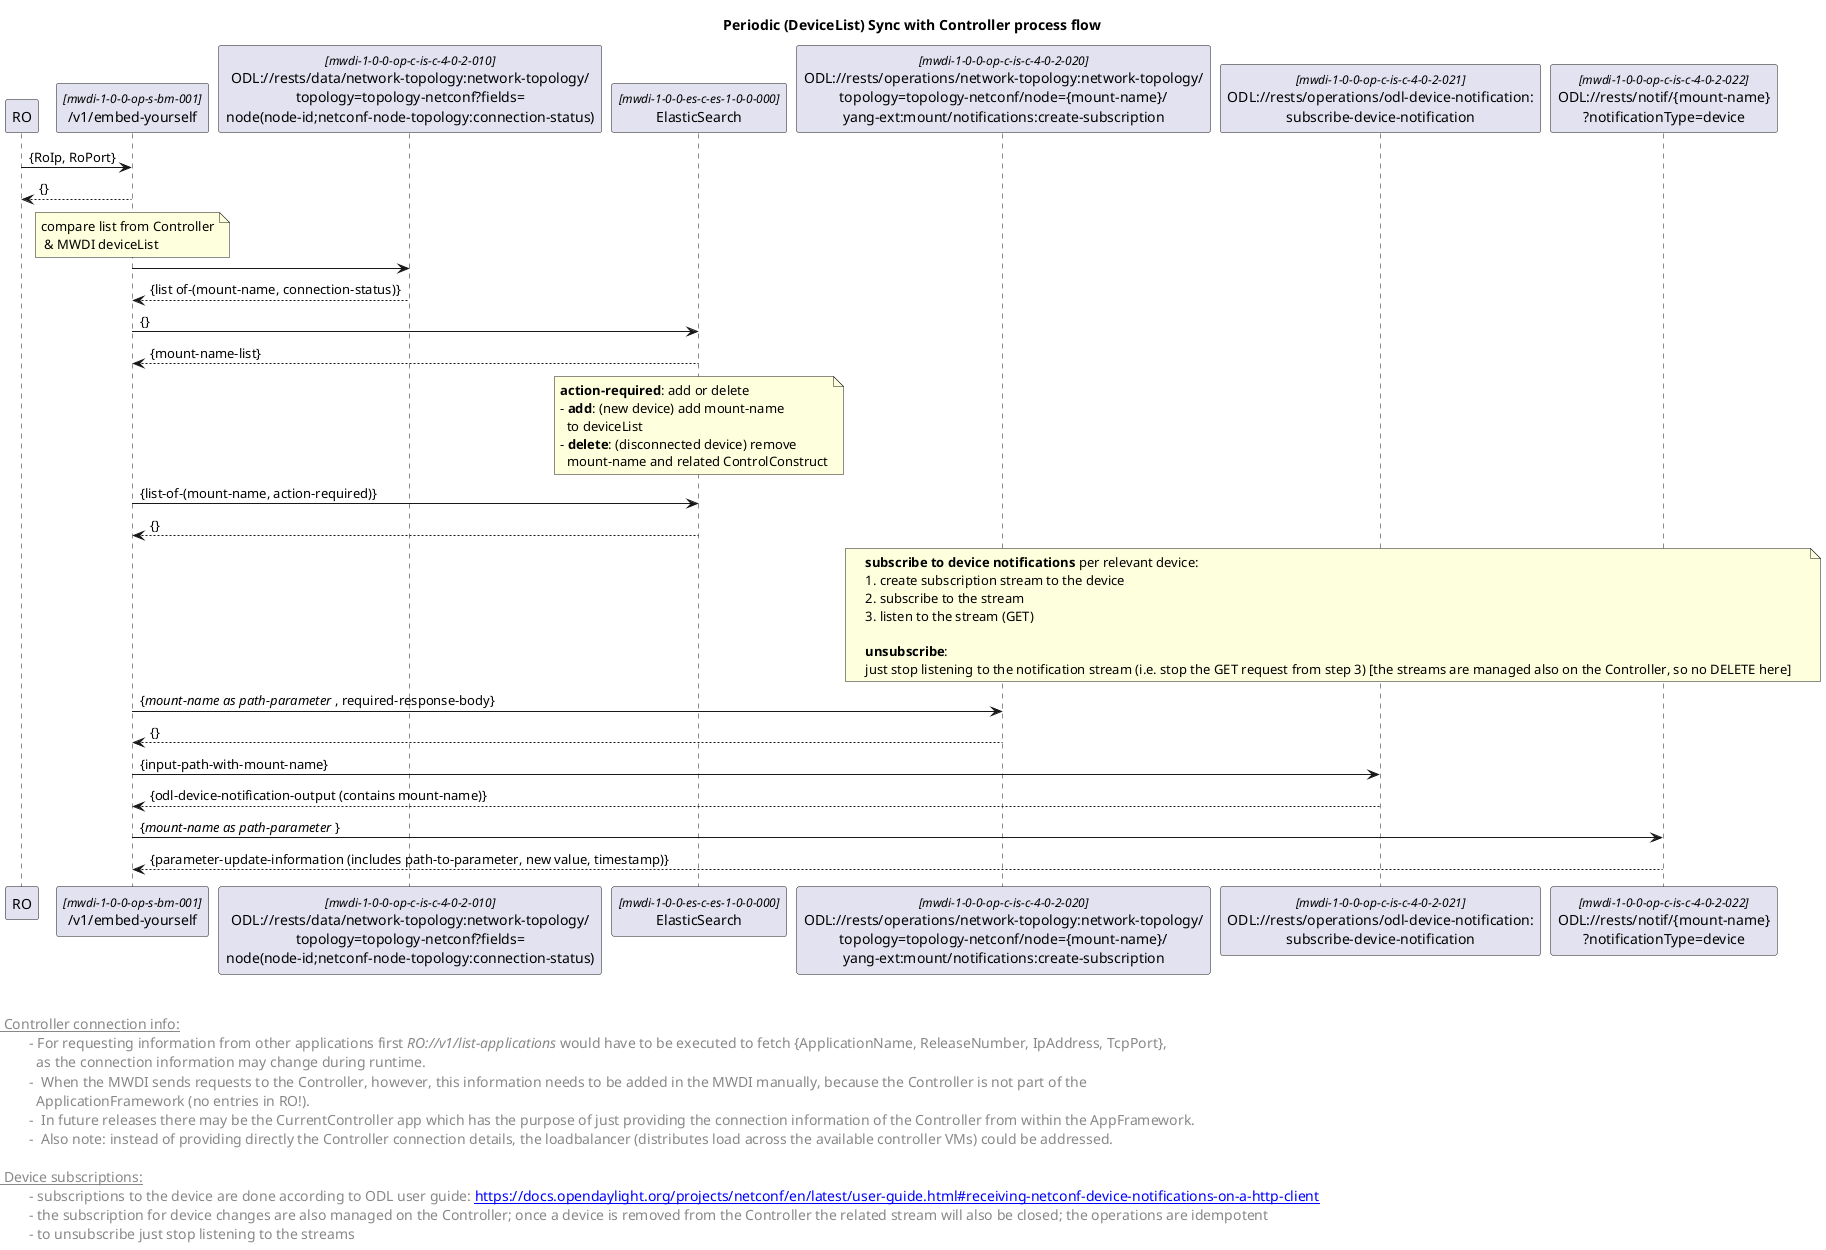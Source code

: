 @startuml
skinparam responseMessageBelowArrow true
skinparam guillemet [ ]
skinparam participant {
  StereotypeFontSize 12  
}

title  Periodic (DeviceList) Sync with Controller process flow


'participants
participant "RO" as ro
participant "/v1/embed-yourself" as mwdi <<mwdi-1-0-0-op-s-bm-001>>
participant "ODL://rests/data/network-topology:network-topology/\ntopology=topology-netconf?fields=\nnode(node-id;netconf-node-topology:connection-status)" as odlConnectionStatus <<mwdi-1-0-0-op-c-is-c-4-0-2-010>>
participant "ElasticSearch" as es <<mwdi-1-0-0-es-c-es-1-0-0-000>>
participant "ODL://rests/operations/network-topology:network-topology/\ntopology=topology-netconf/node={mount-name}/\nyang-ext:mount/notifications:create-subscription" as odlsubscribe1 <<mwdi-1-0-0-op-c-is-c-4-0-2-020>>
participant "ODL://rests/operations/odl-device-notification:\nsubscribe-device-notification" as odlsubscribe2 <<mwdi-1-0-0-op-c-is-c-4-0-2-021>>
participant "ODL://rests/notif/{mount-name}\n?notificationType=device" as odlsubscribe3 <<mwdi-1-0-0-op-c-is-c-4-0-2-022>>

ro -> mwdi: {RoIp, RoPort}
mwdi --> ro: {}

'get deviceList from Controller
note over mwdi: compare list from Controller\n & MWDI deviceList
mwdi -> odlConnectionStatus
odlConnectionStatus --> mwdi: {list of-(mount-name, connection-status)}

'get MWDI deviceList from ElasticSearch 
mwdi -> es: {}
es --> mwdi: {mount-name-list}

'diff both lists and process devices accordingly
note over es
 <b>action-required</b>: add or delete
 - <b>add</b>: (new device) add mount-name 
   to deviceList
 - <b>delete</b>: (disconnected device) remove 
   mount-name and related ControlConstruct
end note 

mwdi -> es: {list-of-(mount-name, action-required)}
es --> mwdi: {}

'subscription to Controller
note over odlsubscribe1, odlsubscribe3
<b>subscribe to device notifications</b> per relevant device:
1. create subscription stream to the device
2. subscribe to the stream
3. listen to the stream (GET)

<b>unsubscribe</b>:
just stop listening to the notification stream (i.e. stop the GET request from step 3) [the streams are managed also on the Controller, so no DELETE here]
end note

mwdi -> odlsubscribe1: {<i>mount-name as path-parameter </i>, required-response-body}
odlsubscribe1 --> mwdi: {}

mwdi -> odlsubscribe2: {input-path-with-mount-name}
odlsubscribe2 --> mwdi: {odl-device-notification-output (contains mount-name)}

mwdi -> odlsubscribe3: {<i>mount-name as path-parameter </i>}
odlsubscribe3 --> mwdi: {parameter-update-information (includes path-to-parameter, new value, timestamp)}



left footer 


<u> Controller connection info:</u>
\t- For requesting information from other applications first <i>RO://v1/list-applications</i> would have to be executed to fetch {ApplicationName, ReleaseNumber, IpAddress, TcpPort}, 
\t  as the connection information may change during runtime.
\t-  When the MWDI sends requests to the Controller, however, this information needs to be added in the MWDI manually, because the Controller is not part of the 
\t  ApplicationFramework (no entries in RO!). 
\t-  In future releases there may be the CurrentController app which has the purpose of just providing the connection information of the Controller from within the AppFramework.
\t-  Also note: instead of providing directly the Controller connection details, the loadbalancer (distributes load across the available controller VMs) could be addressed.

<u> Device subscriptions:</u>
\t- subscriptions to the device are done according to ODL user guide: [[https://docs.opendaylight.org/projects/netconf/en/latest/user-guide.html#receiving-netconf-device-notifications-on-a-http-client]]
\t- the subscription for device changes are also managed on the Controller; once a device is removed from the Controller the related stream will also be closed; the operations are idempotent
\t- to unsubscribe just stop listening to the streams
end footer

<style>
footer {
  HorizontalAlignment left
  FontSize 14
}
</style>

@enduml